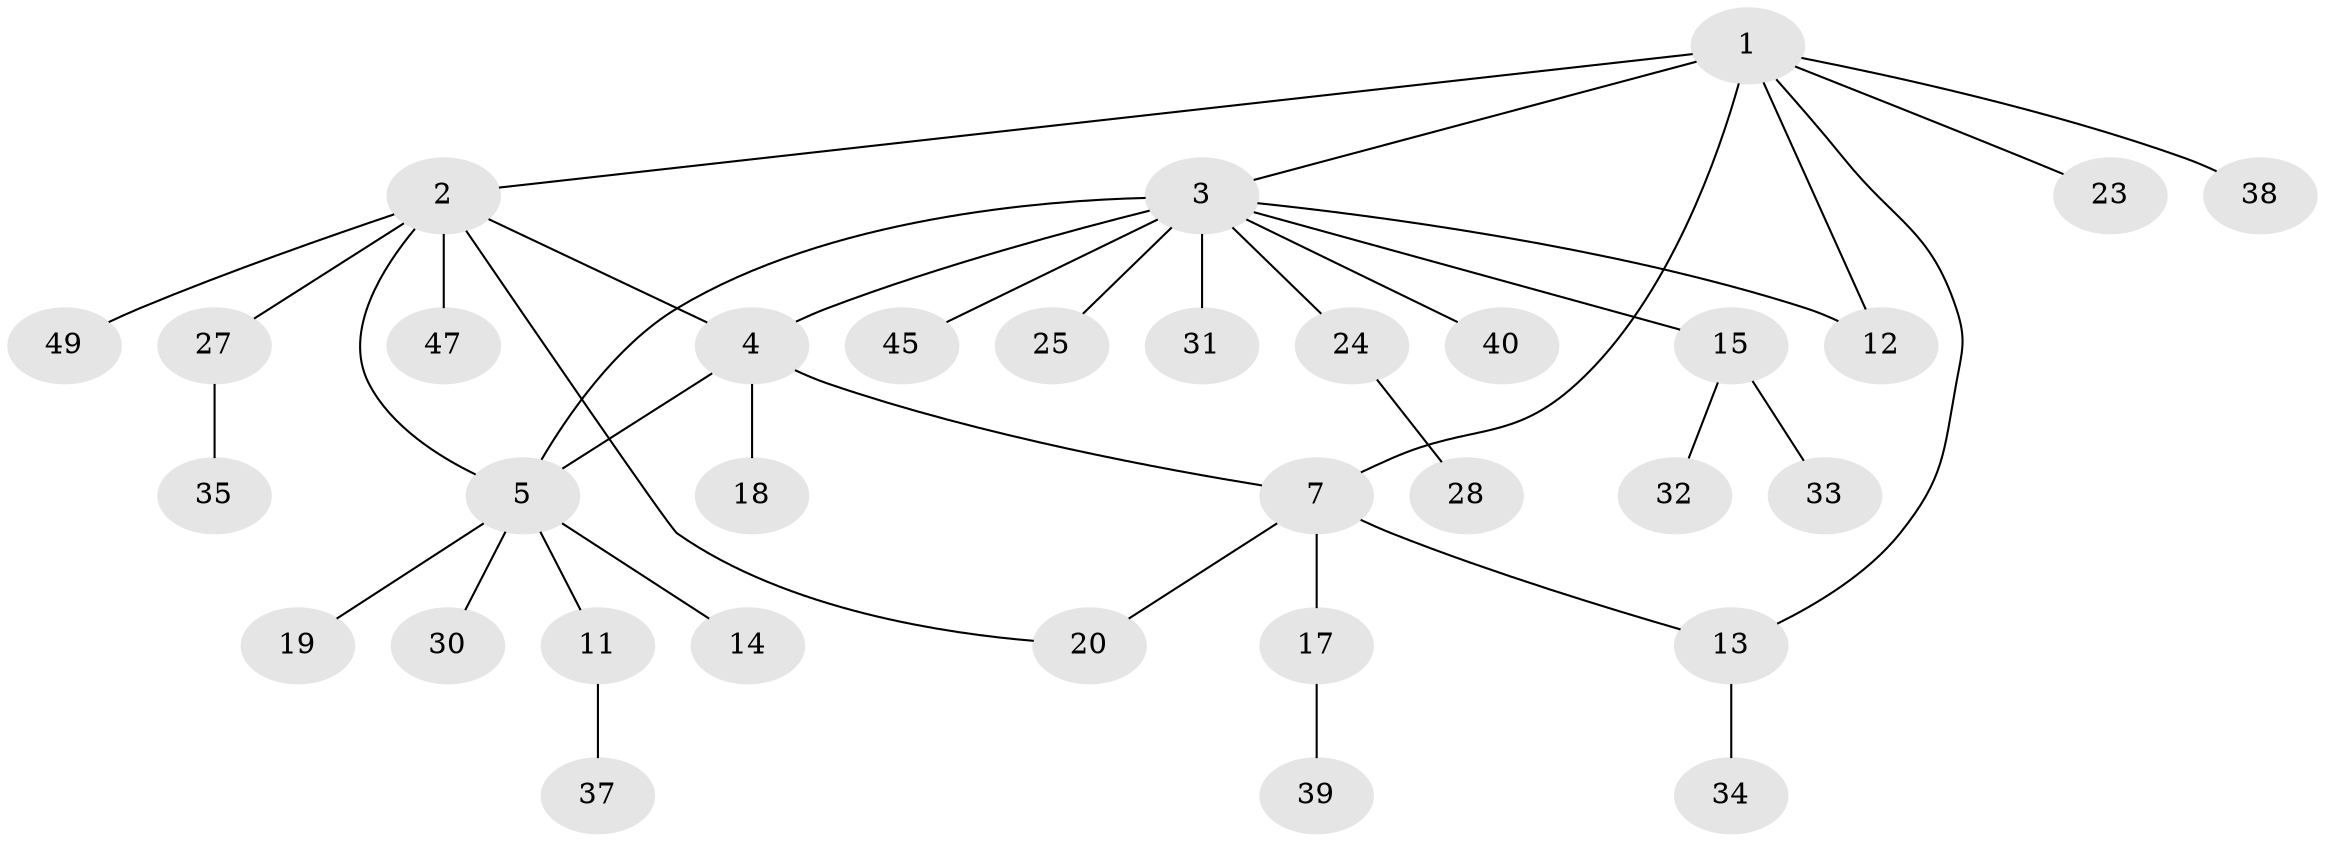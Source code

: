 // original degree distribution, {3: 0.10204081632653061, 7: 0.08163265306122448, 2: 0.20408163265306123, 8: 0.02040816326530612, 4: 0.061224489795918366, 6: 0.02040816326530612, 1: 0.5102040816326531}
// Generated by graph-tools (version 1.1) at 2025/11/02/27/25 16:11:38]
// undirected, 33 vertices, 39 edges
graph export_dot {
graph [start="1"]
  node [color=gray90,style=filled];
  1 [super="+10"];
  2 [super="+16"];
  3 [super="+9"];
  4 [super="+8"];
  5 [super="+6"];
  7 [super="+42"];
  11 [super="+22"];
  12;
  13 [super="+26"];
  14;
  15 [super="+44"];
  17 [super="+21"];
  18;
  19;
  20;
  23 [super="+41"];
  24 [super="+46"];
  25;
  27 [super="+29"];
  28;
  30;
  31;
  32 [super="+48"];
  33 [super="+36"];
  34;
  35;
  37;
  38 [super="+43"];
  39;
  40;
  45;
  47;
  49;
  1 -- 2;
  1 -- 7 [weight=2];
  1 -- 23;
  1 -- 38;
  1 -- 12;
  1 -- 13;
  1 -- 3;
  2 -- 4;
  2 -- 20;
  2 -- 47;
  2 -- 49;
  2 -- 27;
  2 -- 5;
  3 -- 4;
  3 -- 5 [weight=2];
  3 -- 12;
  3 -- 15;
  3 -- 25;
  3 -- 45;
  3 -- 24;
  3 -- 40;
  3 -- 31;
  4 -- 18;
  4 -- 7;
  4 -- 5;
  5 -- 11;
  5 -- 14;
  5 -- 19;
  5 -- 30;
  7 -- 13;
  7 -- 17;
  7 -- 20;
  11 -- 37;
  13 -- 34;
  15 -- 32;
  15 -- 33;
  17 -- 39;
  24 -- 28;
  27 -- 35;
}
